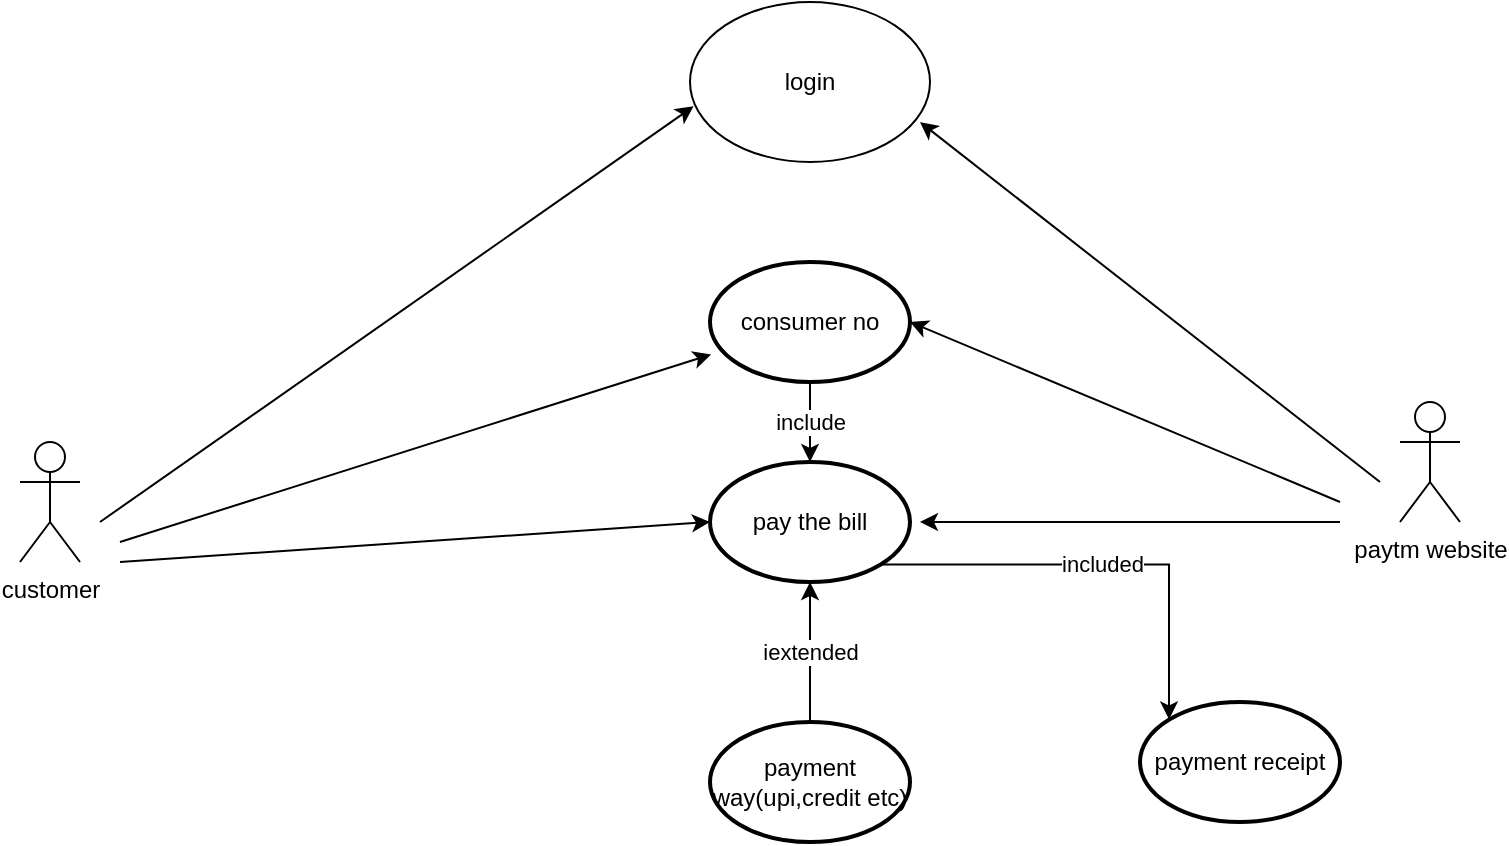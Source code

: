 <mxfile version="20.1.1" type="device"><diagram id="s935um3QDHUGHF8dBcKa" name="Page-1"><mxGraphModel dx="1038" dy="571" grid="1" gridSize="10" guides="1" tooltips="1" connect="1" arrows="1" fold="1" page="1" pageScale="1" pageWidth="850" pageHeight="1100" math="0" shadow="0"><root><mxCell id="0"/><mxCell id="1" parent="0"/><mxCell id="QvGQ4IBjv_yy7-33ITYD-1" value="customer" style="shape=umlActor;verticalLabelPosition=bottom;verticalAlign=top;html=1;" vertex="1" parent="1"><mxGeometry x="30" y="270" width="30" height="60" as="geometry"/></mxCell><mxCell id="QvGQ4IBjv_yy7-33ITYD-2" value="login" style="ellipse;whiteSpace=wrap;html=1;" vertex="1" parent="1"><mxGeometry x="365" y="50" width="120" height="80" as="geometry"/></mxCell><mxCell id="QvGQ4IBjv_yy7-33ITYD-3" value="paytm website" style="shape=umlActor;verticalLabelPosition=bottom;verticalAlign=top;html=1;" vertex="1" parent="1"><mxGeometry x="720" y="250" width="30" height="60" as="geometry"/></mxCell><mxCell id="QvGQ4IBjv_yy7-33ITYD-20" value="included" style="edgeStyle=orthogonalEdgeStyle;rounded=0;orthogonalLoop=1;jettySize=auto;html=1;exitX=0.855;exitY=0.855;exitDx=0;exitDy=0;exitPerimeter=0;entryX=0.145;entryY=0.145;entryDx=0;entryDy=0;entryPerimeter=0;" edge="1" parent="1" source="QvGQ4IBjv_yy7-33ITYD-4" target="QvGQ4IBjv_yy7-33ITYD-8"><mxGeometry relative="1" as="geometry"/></mxCell><mxCell id="QvGQ4IBjv_yy7-33ITYD-4" value="pay the bill" style="strokeWidth=2;html=1;shape=mxgraph.flowchart.start_1;whiteSpace=wrap;" vertex="1" parent="1"><mxGeometry x="375" y="280" width="100" height="60" as="geometry"/></mxCell><mxCell id="QvGQ4IBjv_yy7-33ITYD-18" value="include" style="edgeStyle=orthogonalEdgeStyle;rounded=0;orthogonalLoop=1;jettySize=auto;html=1;exitX=0.5;exitY=1;exitDx=0;exitDy=0;exitPerimeter=0;entryX=0.5;entryY=0;entryDx=0;entryDy=0;entryPerimeter=0;" edge="1" parent="1" source="QvGQ4IBjv_yy7-33ITYD-5" target="QvGQ4IBjv_yy7-33ITYD-4"><mxGeometry relative="1" as="geometry"/></mxCell><mxCell id="QvGQ4IBjv_yy7-33ITYD-5" value="consumer no" style="strokeWidth=2;html=1;shape=mxgraph.flowchart.start_1;whiteSpace=wrap;" vertex="1" parent="1"><mxGeometry x="375" y="180" width="100" height="60" as="geometry"/></mxCell><mxCell id="QvGQ4IBjv_yy7-33ITYD-19" value="iextended" style="edgeStyle=orthogonalEdgeStyle;rounded=0;orthogonalLoop=1;jettySize=auto;html=1;exitX=0.5;exitY=0;exitDx=0;exitDy=0;exitPerimeter=0;entryX=0.5;entryY=1;entryDx=0;entryDy=0;entryPerimeter=0;" edge="1" parent="1" source="QvGQ4IBjv_yy7-33ITYD-7" target="QvGQ4IBjv_yy7-33ITYD-4"><mxGeometry relative="1" as="geometry"/></mxCell><mxCell id="QvGQ4IBjv_yy7-33ITYD-7" value="payment way(upi,credit etc)" style="strokeWidth=2;html=1;shape=mxgraph.flowchart.start_1;whiteSpace=wrap;" vertex="1" parent="1"><mxGeometry x="375" y="410" width="100" height="60" as="geometry"/></mxCell><mxCell id="QvGQ4IBjv_yy7-33ITYD-8" value="payment receipt" style="strokeWidth=2;html=1;shape=mxgraph.flowchart.start_1;whiteSpace=wrap;" vertex="1" parent="1"><mxGeometry x="590" y="400" width="100" height="60" as="geometry"/></mxCell><mxCell id="QvGQ4IBjv_yy7-33ITYD-9" value="" style="endArrow=classic;html=1;rounded=0;entryX=0.015;entryY=0.652;entryDx=0;entryDy=0;entryPerimeter=0;" edge="1" parent="1" target="QvGQ4IBjv_yy7-33ITYD-2"><mxGeometry width="50" height="50" relative="1" as="geometry"><mxPoint x="70" y="310" as="sourcePoint"/><mxPoint x="360" y="110" as="targetPoint"/></mxGeometry></mxCell><mxCell id="QvGQ4IBjv_yy7-33ITYD-10" value="" style="endArrow=classic;html=1;rounded=0;" edge="1" parent="1"><mxGeometry width="50" height="50" relative="1" as="geometry"><mxPoint x="710" y="290" as="sourcePoint"/><mxPoint x="480" y="110" as="targetPoint"/></mxGeometry></mxCell><mxCell id="QvGQ4IBjv_yy7-33ITYD-12" value="" style="endArrow=classic;html=1;rounded=0;entryX=0.006;entryY=0.77;entryDx=0;entryDy=0;entryPerimeter=0;" edge="1" parent="1" target="QvGQ4IBjv_yy7-33ITYD-5"><mxGeometry width="50" height="50" relative="1" as="geometry"><mxPoint x="80" y="320" as="sourcePoint"/><mxPoint x="450" y="270" as="targetPoint"/></mxGeometry></mxCell><mxCell id="QvGQ4IBjv_yy7-33ITYD-14" value="" style="endArrow=classic;html=1;rounded=0;entryX=1;entryY=0.5;entryDx=0;entryDy=0;entryPerimeter=0;" edge="1" parent="1" target="QvGQ4IBjv_yy7-33ITYD-5"><mxGeometry width="50" height="50" relative="1" as="geometry"><mxPoint x="690" y="300" as="sourcePoint"/><mxPoint x="420" y="270" as="targetPoint"/></mxGeometry></mxCell><mxCell id="QvGQ4IBjv_yy7-33ITYD-16" value="" style="endArrow=classic;html=1;rounded=0;entryX=0;entryY=0.5;entryDx=0;entryDy=0;entryPerimeter=0;" edge="1" parent="1" target="QvGQ4IBjv_yy7-33ITYD-4"><mxGeometry width="50" height="50" relative="1" as="geometry"><mxPoint x="80" y="330" as="sourcePoint"/><mxPoint x="420" y="270" as="targetPoint"/></mxGeometry></mxCell><mxCell id="QvGQ4IBjv_yy7-33ITYD-17" value="" style="endArrow=classic;html=1;rounded=0;" edge="1" parent="1"><mxGeometry width="50" height="50" relative="1" as="geometry"><mxPoint x="690" y="310" as="sourcePoint"/><mxPoint x="480" y="310" as="targetPoint"/></mxGeometry></mxCell></root></mxGraphModel></diagram></mxfile>